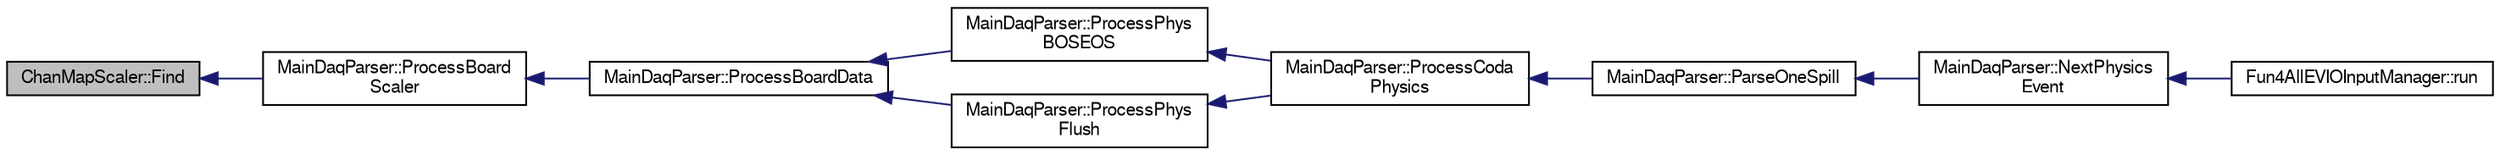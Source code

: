 digraph "ChanMapScaler::Find"
{
  bgcolor="transparent";
  edge [fontname="FreeSans",fontsize="10",labelfontname="FreeSans",labelfontsize="10"];
  node [fontname="FreeSans",fontsize="10",shape=record];
  rankdir="LR";
  Node1 [label="ChanMapScaler::Find",height=0.2,width=0.4,color="black", fillcolor="grey75", style="filled" fontcolor="black"];
  Node1 -> Node2 [dir="back",color="midnightblue",fontsize="10",style="solid",fontname="FreeSans"];
  Node2 [label="MainDaqParser::ProcessBoard\lScaler",height=0.2,width=0.4,color="black",URL="$df/dcd/classMainDaqParser.html#a7bdb899d99bef39f20ccab4e0990029c"];
  Node2 -> Node3 [dir="back",color="midnightblue",fontsize="10",style="solid",fontname="FreeSans"];
  Node3 [label="MainDaqParser::ProcessBoardData",height=0.2,width=0.4,color="black",URL="$df/dcd/classMainDaqParser.html#aa64b46921807d20c7633395e37addab6"];
  Node3 -> Node4 [dir="back",color="midnightblue",fontsize="10",style="solid",fontname="FreeSans"];
  Node4 [label="MainDaqParser::ProcessPhys\lBOSEOS",height=0.2,width=0.4,color="black",URL="$df/dcd/classMainDaqParser.html#ab617b69754ec5fe69d802966e9639f7e"];
  Node4 -> Node5 [dir="back",color="midnightblue",fontsize="10",style="solid",fontname="FreeSans"];
  Node5 [label="MainDaqParser::ProcessCoda\lPhysics",height=0.2,width=0.4,color="black",URL="$df/dcd/classMainDaqParser.html#a56eb4574064764e4e39a5ecbb4a391fd"];
  Node5 -> Node6 [dir="back",color="midnightblue",fontsize="10",style="solid",fontname="FreeSans"];
  Node6 [label="MainDaqParser::ParseOneSpill",height=0.2,width=0.4,color="black",URL="$df/dcd/classMainDaqParser.html#aec37294974c2bae1ec389cfc1b6ce2ae"];
  Node6 -> Node7 [dir="back",color="midnightblue",fontsize="10",style="solid",fontname="FreeSans"];
  Node7 [label="MainDaqParser::NextPhysics\lEvent",height=0.2,width=0.4,color="black",URL="$df/dcd/classMainDaqParser.html#a82fee38c4e8fa7912e47085f7e66f97d"];
  Node7 -> Node8 [dir="back",color="midnightblue",fontsize="10",style="solid",fontname="FreeSans"];
  Node8 [label="Fun4AllEVIOInputManager::run",height=0.2,width=0.4,color="black",URL="$d3/d97/classFun4AllEVIOInputManager.html#af61a28facba084aad29bf788ef2d28e7"];
  Node3 -> Node9 [dir="back",color="midnightblue",fontsize="10",style="solid",fontname="FreeSans"];
  Node9 [label="MainDaqParser::ProcessPhys\lFlush",height=0.2,width=0.4,color="black",URL="$df/dcd/classMainDaqParser.html#a02ab1284c1ec1087ea0a71290342844f"];
  Node9 -> Node5 [dir="back",color="midnightblue",fontsize="10",style="solid",fontname="FreeSans"];
}
